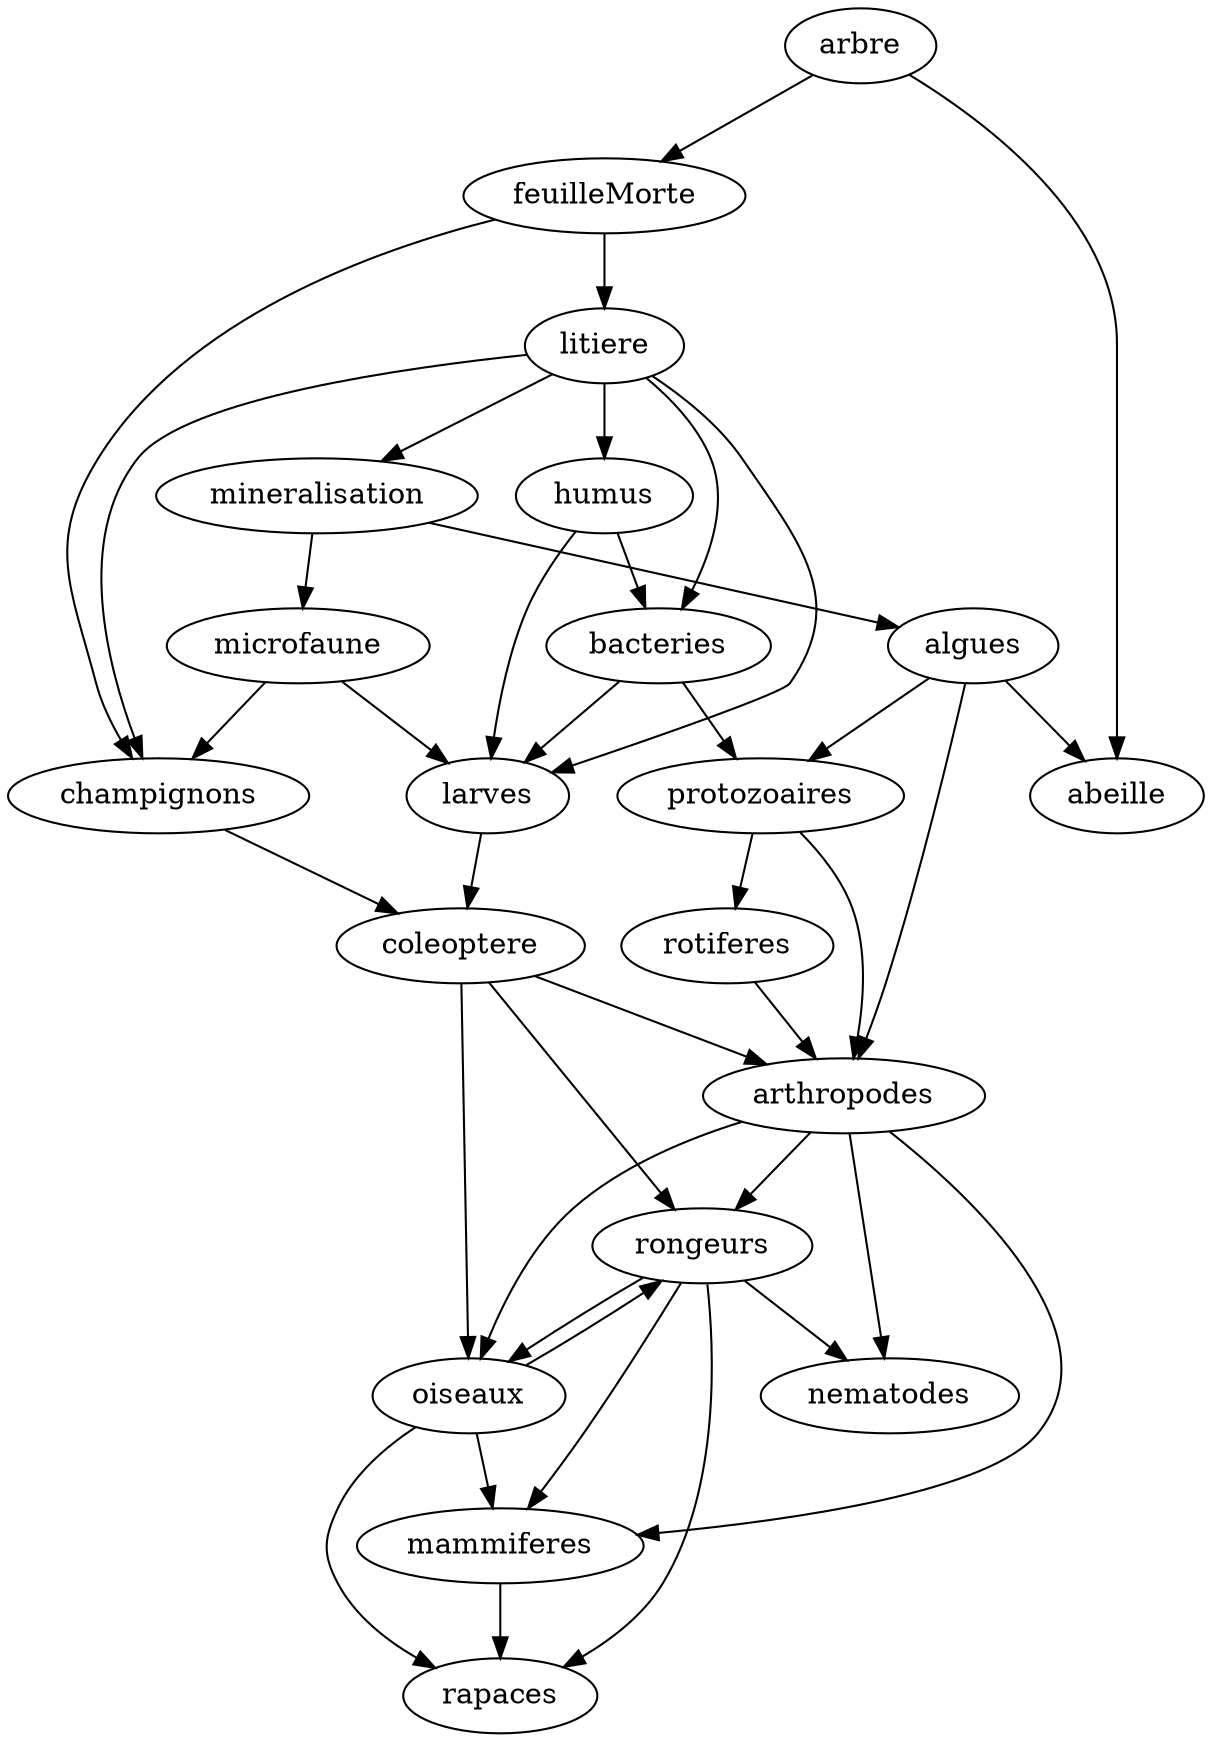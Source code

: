digraph graphe1 {
    arbre -> feuilleMorte
    arbre -> abeille
    feuilleMorte -> litiere
    feuilleMorte -> champignons
    litiere -> champignons
    litiere -> mineralisation
    litiere -> larves
    litiere -> bacteries
    litiere -> humus
    humus -> bacteries
    humus -> larves
    mineralisation -> algues
    mineralisation -> microfaune
    bacteries -> protozoaires
    bacteries -> larves
    algues -> abeille
    algues -> protozoaires
    algues -> arthropodes
    microfaune -> larves
    microfaune -> champignons
    larves -> coleoptere
    champignons -> coleoptere
    coleoptere -> arthropodes
    coleoptere -> rongeurs
    coleoptere -> oiseaux
    protozoaires -> arthropodes
    protozoaires -> rotiferes
    arthropodes -> mammiferes
    arthropodes -> nematodes
    arthropodes -> rongeurs
    arthropodes -> oiseaux
    rotiferes -> arthropodes
    oiseaux -> rongeurs
    oiseaux -> mammiferes
    oiseaux -> rapaces
    rongeurs -> oiseaux
    rongeurs -> nematodes
    rongeurs -> mammiferes
    rongeurs -> rapaces
    mammiferes -> rapaces
}